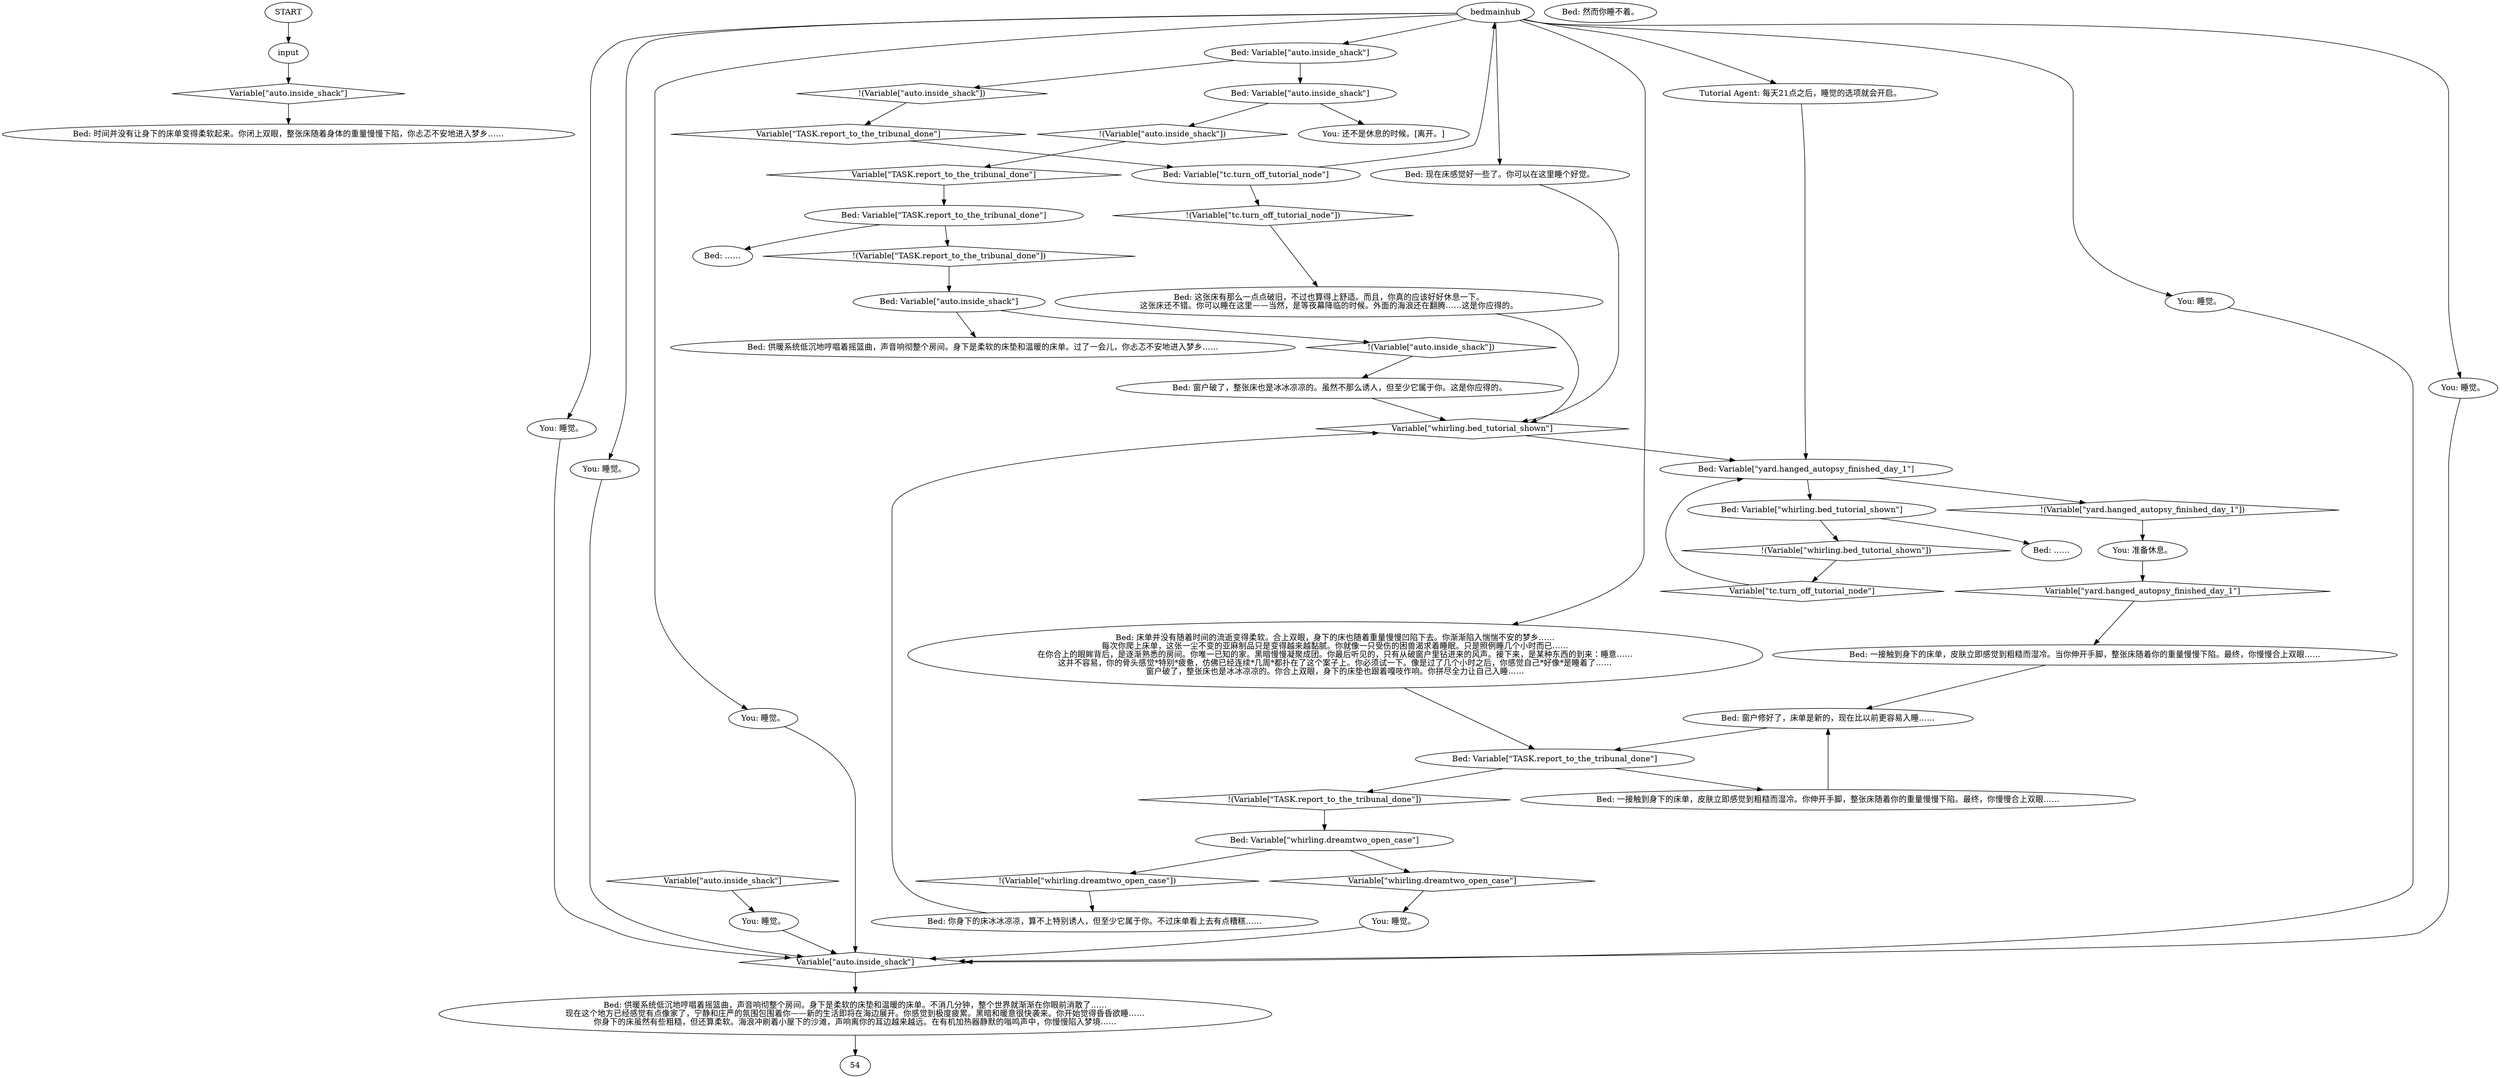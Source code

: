 # DAYCHANGE / TEQUILA BED
# The dialogue between You and your bed. You can sleep, not sleep, read your ledger.
# ==================================================
digraph G {
	  0 [label="START"];
	  1 [label="input"];
	  2 [label="You: 睡觉。"];
	  3 [label="Bed: 一接触到身下的床单，皮肤立即感觉到粗糙而湿冷。当你伸开手脚，整张床随着你的重量慢慢下陷。最终，你慢慢合上双眼……"];
	  4 [label="Bed: Variable[\"whirling.dreamtwo_open_case\"]"];
	  5 [label="Variable[\"whirling.dreamtwo_open_case\"]", shape=diamond];
	  6 [label="!(Variable[\"whirling.dreamtwo_open_case\"])", shape=diamond];
	  7 [label="You: 睡觉。"];
	  8 [label="You: 睡觉。"];
	  9 [label="Bed: 你身下的床冰冰凉凉，算不上特别诱人，但至少它属于你。不过床单看上去有点糟糕……"];
	  10 [label="You: 睡觉。"];
	  11 [label="Bed: 供暖系统低沉地哼唱着摇篮曲，声音响彻整个房间。身下是柔软的床垫和温暖的床单。不消几分钟，整个世界就渐渐在你眼前消散了……\n现在这个地方已经感觉有点像家了，宁静和庄严的氛围包围着你——新的生活即将在海边展开。你感觉到极度疲累。黑暗和暖意很快袭来。你开始觉得昏昏欲睡……\n你身下的床虽然有些粗糙，但还算柔软。海浪冲刷着小屋下的沙滩，声响离你的耳边越来越远。在有机加热器静默的嗡鸣声中，你慢慢陷入梦境……"];
	  12 [label="Bed: 然而你睡不着。"];
	  13 [label="Bed: 窗户修好了，床单是新的，现在比以前更容易入睡……"];
	  14 [label="Bed: Variable[\"tc.turn_off_tutorial_node\"]"];
	  15 [label="Variable[\"tc.turn_off_tutorial_node\"]", shape=diamond];
	  16 [label="!(Variable[\"tc.turn_off_tutorial_node\"])", shape=diamond];
	  17 [label="bedmainhub"];
	  18 [label="Bed: Variable[\"yard.hanged_autopsy_finished_day_1\"]"];
	  19 [label="Variable[\"yard.hanged_autopsy_finished_day_1\"]", shape=diamond];
	  20 [label="!(Variable[\"yard.hanged_autopsy_finished_day_1\"])", shape=diamond];
	  21 [label="Bed: Variable[\"whirling.bed_tutorial_shown\"]"];
	  22 [label="Variable[\"whirling.bed_tutorial_shown\"]", shape=diamond];
	  23 [label="!(Variable[\"whirling.bed_tutorial_shown\"])", shape=diamond];
	  24 [label="Bed: ……"];
	  25 [label="Bed: Variable[\"TASK.report_to_the_tribunal_done\"]"];
	  26 [label="Variable[\"TASK.report_to_the_tribunal_done\"]", shape=diamond];
	  27 [label="!(Variable[\"TASK.report_to_the_tribunal_done\"])", shape=diamond];
	  28 [label="Bed: 一接触到身下的床单，皮肤立即感觉到粗糙而湿冷。你伸开手脚，整张床随着你的重量慢慢下陷。最终，你慢慢合上双眼……"];
	  29 [label="You: 准备休息。"];
	  30 [label="Bed: Variable[\"auto.inside_shack\"]"];
	  31 [label="Variable[\"auto.inside_shack\"]", shape=diamond];
	  32 [label="!(Variable[\"auto.inside_shack\"])", shape=diamond];
	  33 [label="Bed: Variable[\"auto.inside_shack\"]"];
	  34 [label="Variable[\"auto.inside_shack\"]", shape=diamond];
	  35 [label="!(Variable[\"auto.inside_shack\"])", shape=diamond];
	  36 [label="You: 还不是休息的时候。[离开。]"];
	  37 [label="Bed: 床单并没有随着时间的流逝变得柔软。合上双眼，身下的床也随着重量慢慢凹陷下去。你渐渐陷入惴惴不安的梦乡……\n每次你爬上床单，这张一尘不变的亚麻制品只是变得越来越黏腻。你就像一只受伤的困兽渴求着睡眠。只是照例睡几个小时而已……\n在你合上的眼眸背后，是逐渐熟悉的房间。你唯一已知的家。黑暗慢慢凝聚成团。你最后听见的，只有从破窗户里钻进来的风声。接下来，是某种东西的到来：睡意……\n这并不容易，你的骨头感觉*特别*疲惫，仿佛已经连续*几周*都扑在了这个案子上。你必须试一下。像是过了几个小时之后，你感觉自己*好像*是睡着了……\n窗户破了，整张床也是冰冰凉凉的。你合上双眼，身下的床垫也跟着嘎吱作响。你拼尽全力让自己入睡……"];
	  38 [label="Bed: Variable[\"auto.inside_shack\"]"];
	  39 [label="Variable[\"auto.inside_shack\"]", shape=diamond];
	  40 [label="!(Variable[\"auto.inside_shack\"])", shape=diamond];
	  41 [label="Bed: 供暖系统低沉地哼唱着摇篮曲，声音响彻整个房间。身下是柔软的床垫和温暖的床单。过了一会儿，你忐忑不安地进入梦乡……"];
	  42 [label="You: 睡觉。"];
	  43 [label="Tutorial Agent: 每天21点之后，睡觉的选项就会开启。"];
	  44 [label="Bed: 这张床有那么一点点破旧，不过也算得上舒适。而且，你真的应该好好休息一下。\n这张床还不错。你可以睡在这里——当然，是等夜幕降临的时候。外面的海浪还在翻腾……这是你应得的。"];
	  45 [label="Bed: 时间并没有让身下的床单变得柔软起来。你闭上双眼，整张床随着身体的重量慢慢下陷，你忐忑不安地进入梦乡……"];
	  46 [label="Bed: 窗户破了，整张床也是冰冰凉凉的。虽然不那么诱人，但至少它属于你。这是你应得的。"];
	  47 [label="You: 睡觉。"];
	  48 [label="You: 睡觉。"];
	  49 [label="Bed: 现在床感觉好一些了。你可以在这里睡个好觉。"];
	  50 [label="Bed: Variable[\"TASK.report_to_the_tribunal_done\"]"];
	  51 [label="Variable[\"TASK.report_to_the_tribunal_done\"]", shape=diamond];
	  52 [label="!(Variable[\"TASK.report_to_the_tribunal_done\"])", shape=diamond];
	  53 [label="Bed: ……"];
	  0 -> 1
	  1 -> 34
	  2 -> 31
	  3 -> 13
	  4 -> 5
	  4 -> 6
	  5 -> 47
	  6 -> 9
	  7 -> 31
	  8 -> 31
	  9 -> 22
	  10 -> 31
	  11 -> 54
	  13 -> 25
	  14 -> 16
	  14 -> 17
	  15 -> 18
	  16 -> 44
	  17 -> 2
	  17 -> 37
	  17 -> 7
	  17 -> 8
	  17 -> 10
	  17 -> 43
	  17 -> 48
	  17 -> 49
	  17 -> 30
	  18 -> 20
	  18 -> 21
	  19 -> 3
	  20 -> 29
	  21 -> 24
	  21 -> 23
	  22 -> 18
	  23 -> 15
	  25 -> 27
	  25 -> 28
	  26 -> 50
	  27 -> 4
	  28 -> 13
	  29 -> 19
	  30 -> 32
	  30 -> 33
	  31 -> 11
	  32 -> 51
	  33 -> 35
	  33 -> 36
	  34 -> 45
	  35 -> 26
	  37 -> 25
	  38 -> 40
	  38 -> 41
	  39 -> 42
	  40 -> 46
	  42 -> 31
	  43 -> 18
	  44 -> 22
	  46 -> 22
	  47 -> 31
	  48 -> 31
	  49 -> 22
	  50 -> 52
	  50 -> 53
	  51 -> 14
	  52 -> 38
}

